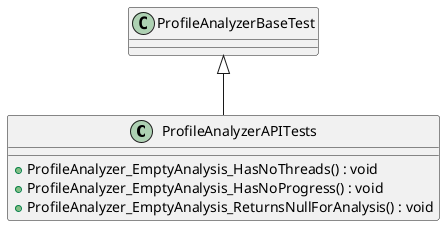 @startuml
class ProfileAnalyzerAPITests {
    + ProfileAnalyzer_EmptyAnalysis_HasNoThreads() : void
    + ProfileAnalyzer_EmptyAnalysis_HasNoProgress() : void
    + ProfileAnalyzer_EmptyAnalysis_ReturnsNullForAnalysis() : void
}
ProfileAnalyzerBaseTest <|-- ProfileAnalyzerAPITests
@enduml
